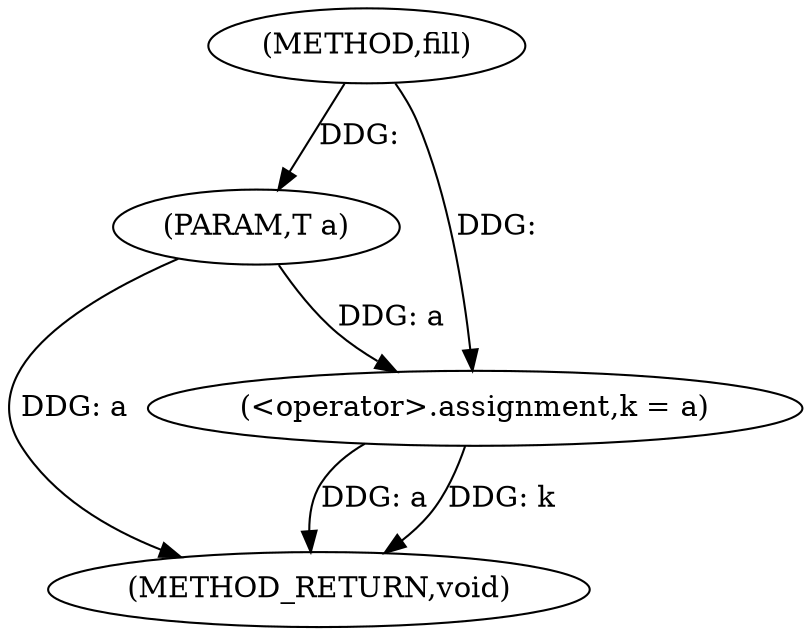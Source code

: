 digraph "fill" {  
"1000800" [label = "(METHOD,fill)" ]
"1000810" [label = "(METHOD_RETURN,void)" ]
"1000801" [label = "(PARAM,T a)" ]
"1000807" [label = "(<operator>.assignment,k = a)" ]
  "1000801" -> "1000810"  [ label = "DDG: a"] 
  "1000807" -> "1000810"  [ label = "DDG: a"] 
  "1000807" -> "1000810"  [ label = "DDG: k"] 
  "1000800" -> "1000801"  [ label = "DDG: "] 
  "1000801" -> "1000807"  [ label = "DDG: a"] 
  "1000800" -> "1000807"  [ label = "DDG: "] 
}
